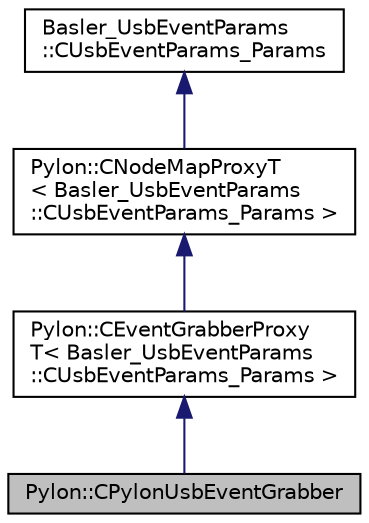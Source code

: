digraph "Pylon::CPylonUsbEventGrabber"
{
  edge [fontname="Helvetica",fontsize="10",labelfontname="Helvetica",labelfontsize="10"];
  node [fontname="Helvetica",fontsize="10",shape=record];
  Node1 [label="Pylon::CPylonUsbEventGrabber",height=0.2,width=0.4,color="black", fillcolor="grey75", style="filled", fontcolor="black"];
  Node2 -> Node1 [dir="back",color="midnightblue",fontsize="10",style="solid",fontname="Helvetica"];
  Node2 [label="Pylon::CEventGrabberProxy\lT\< Basler_UsbEventParams\l::CUsbEventParams_Params \>",height=0.2,width=0.4,color="black", fillcolor="white", style="filled",URL="$class_pylon_1_1_c_event_grabber_proxy_t.html"];
  Node3 -> Node2 [dir="back",color="midnightblue",fontsize="10",style="solid",fontname="Helvetica"];
  Node3 [label="Pylon::CNodeMapProxyT\l\< Basler_UsbEventParams\l::CUsbEventParams_Params \>",height=0.2,width=0.4,color="black", fillcolor="white", style="filled",URL="$class_pylon_1_1_c_node_map_proxy_t.html"];
  Node4 -> Node3 [dir="back",color="midnightblue",fontsize="10",style="solid",fontname="Helvetica"];
  Node4 [label="Basler_UsbEventParams\l::CUsbEventParams_Params",height=0.2,width=0.4,color="black", fillcolor="white", style="filled",URL="$class_basler___usb_event_params_1_1_c_usb_event_params___params.html",tooltip="Interface to the PylonUsb Event Grabber parameters. "];
}
